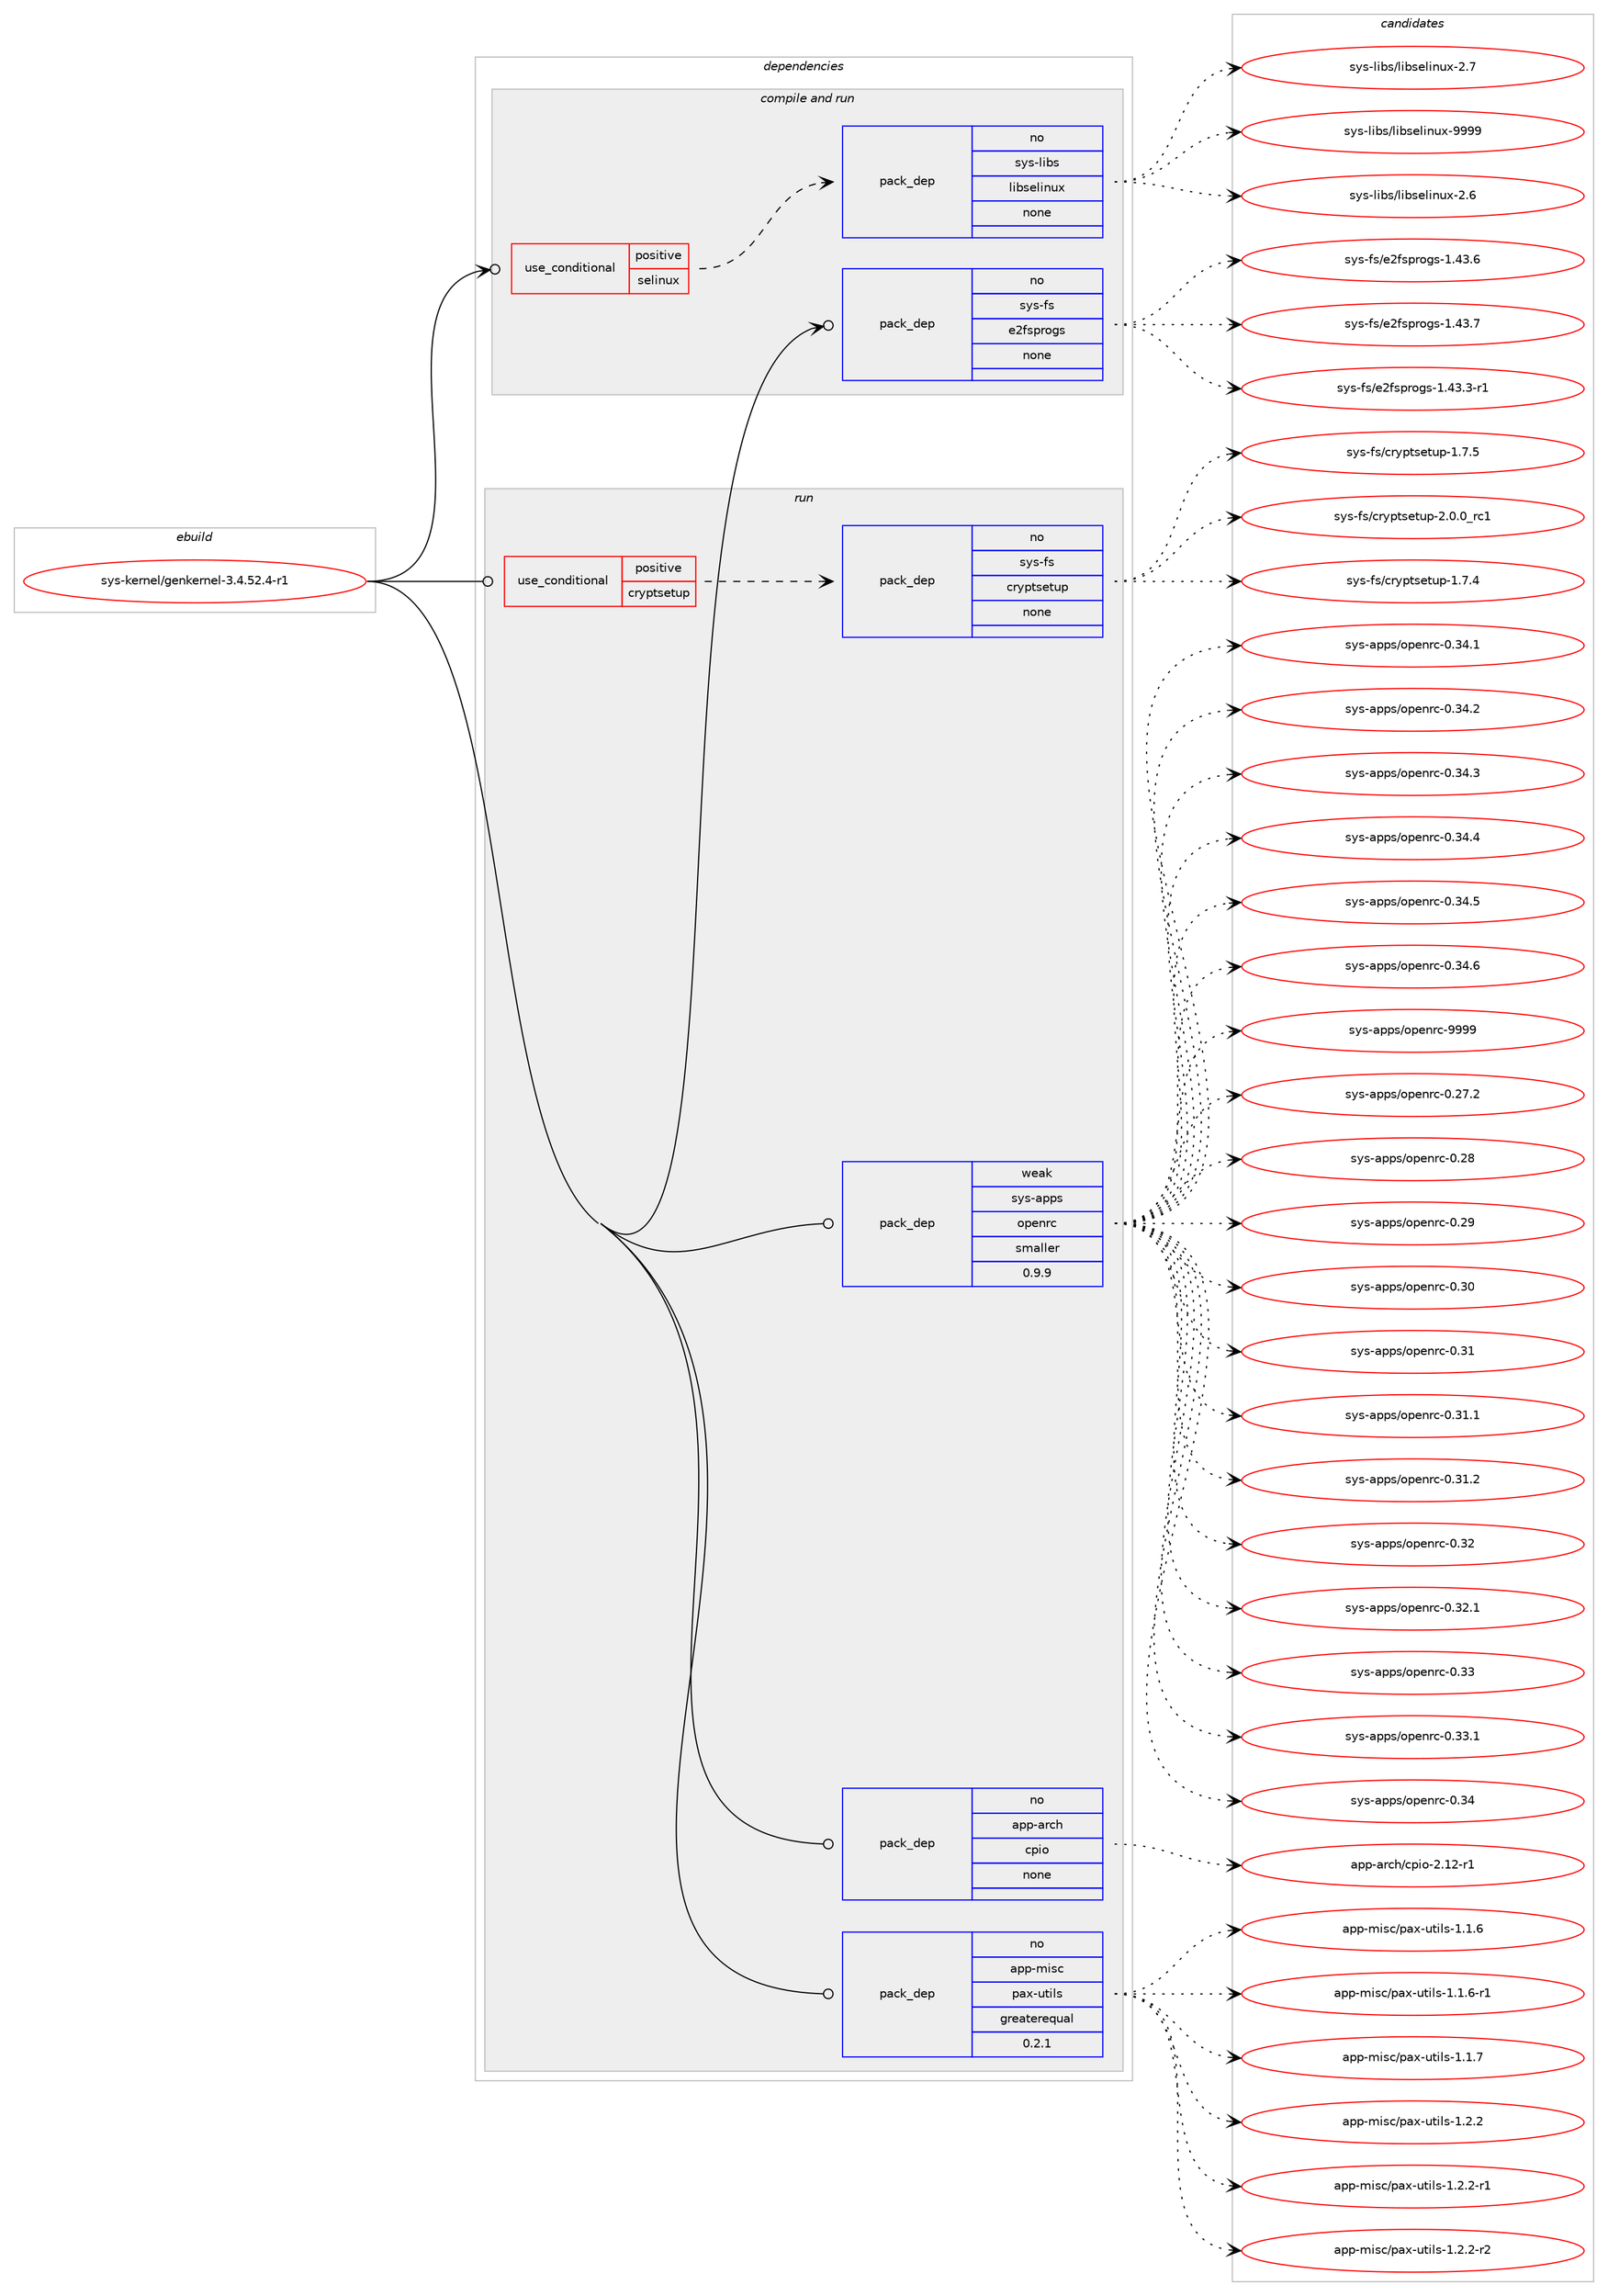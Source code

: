 digraph prolog {

# *************
# Graph options
# *************

newrank=true;
concentrate=true;
compound=true;
graph [rankdir=LR,fontname=Helvetica,fontsize=10,ranksep=1.5];#, ranksep=2.5, nodesep=0.2];
edge  [arrowhead=vee];
node  [fontname=Helvetica,fontsize=10];

# **********
# The ebuild
# **********

subgraph cluster_leftcol {
color=gray;
rank=same;
label=<<i>ebuild</i>>;
id [label="sys-kernel/genkernel-3.4.52.4-r1", color=red, width=4, href="../sys-kernel/genkernel-3.4.52.4-r1.svg"];
}

# ****************
# The dependencies
# ****************

subgraph cluster_midcol {
color=gray;
label=<<i>dependencies</i>>;
subgraph cluster_compile {
fillcolor="#eeeeee";
style=filled;
label=<<i>compile</i>>;
}
subgraph cluster_compileandrun {
fillcolor="#eeeeee";
style=filled;
label=<<i>compile and run</i>>;
subgraph cond117623 {
dependency491719 [label=<<TABLE BORDER="0" CELLBORDER="1" CELLSPACING="0" CELLPADDING="4"><TR><TD ROWSPAN="3" CELLPADDING="10">use_conditional</TD></TR><TR><TD>positive</TD></TR><TR><TD>selinux</TD></TR></TABLE>>, shape=none, color=red];
subgraph pack365471 {
dependency491720 [label=<<TABLE BORDER="0" CELLBORDER="1" CELLSPACING="0" CELLPADDING="4" WIDTH="220"><TR><TD ROWSPAN="6" CELLPADDING="30">pack_dep</TD></TR><TR><TD WIDTH="110">no</TD></TR><TR><TD>sys-libs</TD></TR><TR><TD>libselinux</TD></TR><TR><TD>none</TD></TR><TR><TD></TD></TR></TABLE>>, shape=none, color=blue];
}
dependency491719:e -> dependency491720:w [weight=20,style="dashed",arrowhead="vee"];
}
id:e -> dependency491719:w [weight=20,style="solid",arrowhead="odotvee"];
subgraph pack365472 {
dependency491721 [label=<<TABLE BORDER="0" CELLBORDER="1" CELLSPACING="0" CELLPADDING="4" WIDTH="220"><TR><TD ROWSPAN="6" CELLPADDING="30">pack_dep</TD></TR><TR><TD WIDTH="110">no</TD></TR><TR><TD>sys-fs</TD></TR><TR><TD>e2fsprogs</TD></TR><TR><TD>none</TD></TR><TR><TD></TD></TR></TABLE>>, shape=none, color=blue];
}
id:e -> dependency491721:w [weight=20,style="solid",arrowhead="odotvee"];
}
subgraph cluster_run {
fillcolor="#eeeeee";
style=filled;
label=<<i>run</i>>;
subgraph cond117624 {
dependency491722 [label=<<TABLE BORDER="0" CELLBORDER="1" CELLSPACING="0" CELLPADDING="4"><TR><TD ROWSPAN="3" CELLPADDING="10">use_conditional</TD></TR><TR><TD>positive</TD></TR><TR><TD>cryptsetup</TD></TR></TABLE>>, shape=none, color=red];
subgraph pack365473 {
dependency491723 [label=<<TABLE BORDER="0" CELLBORDER="1" CELLSPACING="0" CELLPADDING="4" WIDTH="220"><TR><TD ROWSPAN="6" CELLPADDING="30">pack_dep</TD></TR><TR><TD WIDTH="110">no</TD></TR><TR><TD>sys-fs</TD></TR><TR><TD>cryptsetup</TD></TR><TR><TD>none</TD></TR><TR><TD></TD></TR></TABLE>>, shape=none, color=blue];
}
dependency491722:e -> dependency491723:w [weight=20,style="dashed",arrowhead="vee"];
}
id:e -> dependency491722:w [weight=20,style="solid",arrowhead="odot"];
subgraph pack365474 {
dependency491724 [label=<<TABLE BORDER="0" CELLBORDER="1" CELLSPACING="0" CELLPADDING="4" WIDTH="220"><TR><TD ROWSPAN="6" CELLPADDING="30">pack_dep</TD></TR><TR><TD WIDTH="110">no</TD></TR><TR><TD>app-arch</TD></TR><TR><TD>cpio</TD></TR><TR><TD>none</TD></TR><TR><TD></TD></TR></TABLE>>, shape=none, color=blue];
}
id:e -> dependency491724:w [weight=20,style="solid",arrowhead="odot"];
subgraph pack365475 {
dependency491725 [label=<<TABLE BORDER="0" CELLBORDER="1" CELLSPACING="0" CELLPADDING="4" WIDTH="220"><TR><TD ROWSPAN="6" CELLPADDING="30">pack_dep</TD></TR><TR><TD WIDTH="110">no</TD></TR><TR><TD>app-misc</TD></TR><TR><TD>pax-utils</TD></TR><TR><TD>greaterequal</TD></TR><TR><TD>0.2.1</TD></TR></TABLE>>, shape=none, color=blue];
}
id:e -> dependency491725:w [weight=20,style="solid",arrowhead="odot"];
subgraph pack365476 {
dependency491726 [label=<<TABLE BORDER="0" CELLBORDER="1" CELLSPACING="0" CELLPADDING="4" WIDTH="220"><TR><TD ROWSPAN="6" CELLPADDING="30">pack_dep</TD></TR><TR><TD WIDTH="110">weak</TD></TR><TR><TD>sys-apps</TD></TR><TR><TD>openrc</TD></TR><TR><TD>smaller</TD></TR><TR><TD>0.9.9</TD></TR></TABLE>>, shape=none, color=blue];
}
id:e -> dependency491726:w [weight=20,style="solid",arrowhead="odot"];
}
}

# **************
# The candidates
# **************

subgraph cluster_choices {
rank=same;
color=gray;
label=<<i>candidates</i>>;

subgraph choice365471 {
color=black;
nodesep=1;
choice1151211154510810598115471081059811510110810511011712045504654 [label="sys-libs/libselinux-2.6", color=red, width=4,href="../sys-libs/libselinux-2.6.svg"];
choice1151211154510810598115471081059811510110810511011712045504655 [label="sys-libs/libselinux-2.7", color=red, width=4,href="../sys-libs/libselinux-2.7.svg"];
choice115121115451081059811547108105981151011081051101171204557575757 [label="sys-libs/libselinux-9999", color=red, width=4,href="../sys-libs/libselinux-9999.svg"];
dependency491720:e -> choice1151211154510810598115471081059811510110810511011712045504654:w [style=dotted,weight="100"];
dependency491720:e -> choice1151211154510810598115471081059811510110810511011712045504655:w [style=dotted,weight="100"];
dependency491720:e -> choice115121115451081059811547108105981151011081051101171204557575757:w [style=dotted,weight="100"];
}
subgraph choice365472 {
color=black;
nodesep=1;
choice115121115451021154710150102115112114111103115454946525146514511449 [label="sys-fs/e2fsprogs-1.43.3-r1", color=red, width=4,href="../sys-fs/e2fsprogs-1.43.3-r1.svg"];
choice11512111545102115471015010211511211411110311545494652514654 [label="sys-fs/e2fsprogs-1.43.6", color=red, width=4,href="../sys-fs/e2fsprogs-1.43.6.svg"];
choice11512111545102115471015010211511211411110311545494652514655 [label="sys-fs/e2fsprogs-1.43.7", color=red, width=4,href="../sys-fs/e2fsprogs-1.43.7.svg"];
dependency491721:e -> choice115121115451021154710150102115112114111103115454946525146514511449:w [style=dotted,weight="100"];
dependency491721:e -> choice11512111545102115471015010211511211411110311545494652514654:w [style=dotted,weight="100"];
dependency491721:e -> choice11512111545102115471015010211511211411110311545494652514655:w [style=dotted,weight="100"];
}
subgraph choice365473 {
color=black;
nodesep=1;
choice115121115451021154799114121112116115101116117112454946554652 [label="sys-fs/cryptsetup-1.7.4", color=red, width=4,href="../sys-fs/cryptsetup-1.7.4.svg"];
choice115121115451021154799114121112116115101116117112454946554653 [label="sys-fs/cryptsetup-1.7.5", color=red, width=4,href="../sys-fs/cryptsetup-1.7.5.svg"];
choice115121115451021154799114121112116115101116117112455046484648951149949 [label="sys-fs/cryptsetup-2.0.0_rc1", color=red, width=4,href="../sys-fs/cryptsetup-2.0.0_rc1.svg"];
dependency491723:e -> choice115121115451021154799114121112116115101116117112454946554652:w [style=dotted,weight="100"];
dependency491723:e -> choice115121115451021154799114121112116115101116117112454946554653:w [style=dotted,weight="100"];
dependency491723:e -> choice115121115451021154799114121112116115101116117112455046484648951149949:w [style=dotted,weight="100"];
}
subgraph choice365474 {
color=black;
nodesep=1;
choice97112112459711499104479911210511145504649504511449 [label="app-arch/cpio-2.12-r1", color=red, width=4,href="../app-arch/cpio-2.12-r1.svg"];
dependency491724:e -> choice97112112459711499104479911210511145504649504511449:w [style=dotted,weight="100"];
}
subgraph choice365475 {
color=black;
nodesep=1;
choice971121124510910511599471129712045117116105108115454946494654 [label="app-misc/pax-utils-1.1.6", color=red, width=4,href="../app-misc/pax-utils-1.1.6.svg"];
choice9711211245109105115994711297120451171161051081154549464946544511449 [label="app-misc/pax-utils-1.1.6-r1", color=red, width=4,href="../app-misc/pax-utils-1.1.6-r1.svg"];
choice971121124510910511599471129712045117116105108115454946494655 [label="app-misc/pax-utils-1.1.7", color=red, width=4,href="../app-misc/pax-utils-1.1.7.svg"];
choice971121124510910511599471129712045117116105108115454946504650 [label="app-misc/pax-utils-1.2.2", color=red, width=4,href="../app-misc/pax-utils-1.2.2.svg"];
choice9711211245109105115994711297120451171161051081154549465046504511449 [label="app-misc/pax-utils-1.2.2-r1", color=red, width=4,href="../app-misc/pax-utils-1.2.2-r1.svg"];
choice9711211245109105115994711297120451171161051081154549465046504511450 [label="app-misc/pax-utils-1.2.2-r2", color=red, width=4,href="../app-misc/pax-utils-1.2.2-r2.svg"];
dependency491725:e -> choice971121124510910511599471129712045117116105108115454946494654:w [style=dotted,weight="100"];
dependency491725:e -> choice9711211245109105115994711297120451171161051081154549464946544511449:w [style=dotted,weight="100"];
dependency491725:e -> choice971121124510910511599471129712045117116105108115454946494655:w [style=dotted,weight="100"];
dependency491725:e -> choice971121124510910511599471129712045117116105108115454946504650:w [style=dotted,weight="100"];
dependency491725:e -> choice9711211245109105115994711297120451171161051081154549465046504511449:w [style=dotted,weight="100"];
dependency491725:e -> choice9711211245109105115994711297120451171161051081154549465046504511450:w [style=dotted,weight="100"];
}
subgraph choice365476 {
color=black;
nodesep=1;
choice1151211154597112112115471111121011101149945484650554650 [label="sys-apps/openrc-0.27.2", color=red, width=4,href="../sys-apps/openrc-0.27.2.svg"];
choice115121115459711211211547111112101110114994548465056 [label="sys-apps/openrc-0.28", color=red, width=4,href="../sys-apps/openrc-0.28.svg"];
choice115121115459711211211547111112101110114994548465057 [label="sys-apps/openrc-0.29", color=red, width=4,href="../sys-apps/openrc-0.29.svg"];
choice115121115459711211211547111112101110114994548465148 [label="sys-apps/openrc-0.30", color=red, width=4,href="../sys-apps/openrc-0.30.svg"];
choice115121115459711211211547111112101110114994548465149 [label="sys-apps/openrc-0.31", color=red, width=4,href="../sys-apps/openrc-0.31.svg"];
choice1151211154597112112115471111121011101149945484651494649 [label="sys-apps/openrc-0.31.1", color=red, width=4,href="../sys-apps/openrc-0.31.1.svg"];
choice1151211154597112112115471111121011101149945484651494650 [label="sys-apps/openrc-0.31.2", color=red, width=4,href="../sys-apps/openrc-0.31.2.svg"];
choice115121115459711211211547111112101110114994548465150 [label="sys-apps/openrc-0.32", color=red, width=4,href="../sys-apps/openrc-0.32.svg"];
choice1151211154597112112115471111121011101149945484651504649 [label="sys-apps/openrc-0.32.1", color=red, width=4,href="../sys-apps/openrc-0.32.1.svg"];
choice115121115459711211211547111112101110114994548465151 [label="sys-apps/openrc-0.33", color=red, width=4,href="../sys-apps/openrc-0.33.svg"];
choice1151211154597112112115471111121011101149945484651514649 [label="sys-apps/openrc-0.33.1", color=red, width=4,href="../sys-apps/openrc-0.33.1.svg"];
choice115121115459711211211547111112101110114994548465152 [label="sys-apps/openrc-0.34", color=red, width=4,href="../sys-apps/openrc-0.34.svg"];
choice1151211154597112112115471111121011101149945484651524649 [label="sys-apps/openrc-0.34.1", color=red, width=4,href="../sys-apps/openrc-0.34.1.svg"];
choice1151211154597112112115471111121011101149945484651524650 [label="sys-apps/openrc-0.34.2", color=red, width=4,href="../sys-apps/openrc-0.34.2.svg"];
choice1151211154597112112115471111121011101149945484651524651 [label="sys-apps/openrc-0.34.3", color=red, width=4,href="../sys-apps/openrc-0.34.3.svg"];
choice1151211154597112112115471111121011101149945484651524652 [label="sys-apps/openrc-0.34.4", color=red, width=4,href="../sys-apps/openrc-0.34.4.svg"];
choice1151211154597112112115471111121011101149945484651524653 [label="sys-apps/openrc-0.34.5", color=red, width=4,href="../sys-apps/openrc-0.34.5.svg"];
choice1151211154597112112115471111121011101149945484651524654 [label="sys-apps/openrc-0.34.6", color=red, width=4,href="../sys-apps/openrc-0.34.6.svg"];
choice115121115459711211211547111112101110114994557575757 [label="sys-apps/openrc-9999", color=red, width=4,href="../sys-apps/openrc-9999.svg"];
dependency491726:e -> choice1151211154597112112115471111121011101149945484650554650:w [style=dotted,weight="100"];
dependency491726:e -> choice115121115459711211211547111112101110114994548465056:w [style=dotted,weight="100"];
dependency491726:e -> choice115121115459711211211547111112101110114994548465057:w [style=dotted,weight="100"];
dependency491726:e -> choice115121115459711211211547111112101110114994548465148:w [style=dotted,weight="100"];
dependency491726:e -> choice115121115459711211211547111112101110114994548465149:w [style=dotted,weight="100"];
dependency491726:e -> choice1151211154597112112115471111121011101149945484651494649:w [style=dotted,weight="100"];
dependency491726:e -> choice1151211154597112112115471111121011101149945484651494650:w [style=dotted,weight="100"];
dependency491726:e -> choice115121115459711211211547111112101110114994548465150:w [style=dotted,weight="100"];
dependency491726:e -> choice1151211154597112112115471111121011101149945484651504649:w [style=dotted,weight="100"];
dependency491726:e -> choice115121115459711211211547111112101110114994548465151:w [style=dotted,weight="100"];
dependency491726:e -> choice1151211154597112112115471111121011101149945484651514649:w [style=dotted,weight="100"];
dependency491726:e -> choice115121115459711211211547111112101110114994548465152:w [style=dotted,weight="100"];
dependency491726:e -> choice1151211154597112112115471111121011101149945484651524649:w [style=dotted,weight="100"];
dependency491726:e -> choice1151211154597112112115471111121011101149945484651524650:w [style=dotted,weight="100"];
dependency491726:e -> choice1151211154597112112115471111121011101149945484651524651:w [style=dotted,weight="100"];
dependency491726:e -> choice1151211154597112112115471111121011101149945484651524652:w [style=dotted,weight="100"];
dependency491726:e -> choice1151211154597112112115471111121011101149945484651524653:w [style=dotted,weight="100"];
dependency491726:e -> choice1151211154597112112115471111121011101149945484651524654:w [style=dotted,weight="100"];
dependency491726:e -> choice115121115459711211211547111112101110114994557575757:w [style=dotted,weight="100"];
}
}

}
